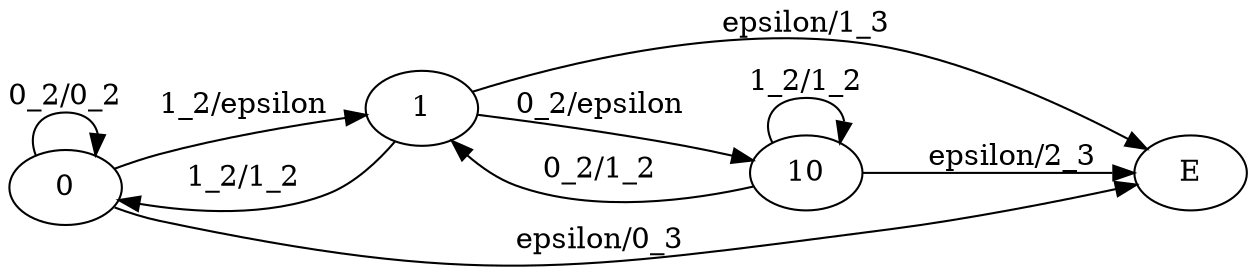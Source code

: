 digraph G {
	rankdir=LR;
	0 -> 0 [label="0_2/0_2"];
	0 -> 1 [label="1_2/\epsilon"];
	0 -> E [label="\epsilon/0_3"];
	1 -> 10 [label="0_2/\epsilon"];
	1 -> 0 [label="1_2/1_2"];
	1 -> E [label="\epsilon/1_3"];
	10 -> 1 [label="0_2/1_2"];
	10 -> 10 [label="1_2/1_2"];
	10 -> E [label="\epsilon/2_3"];
}